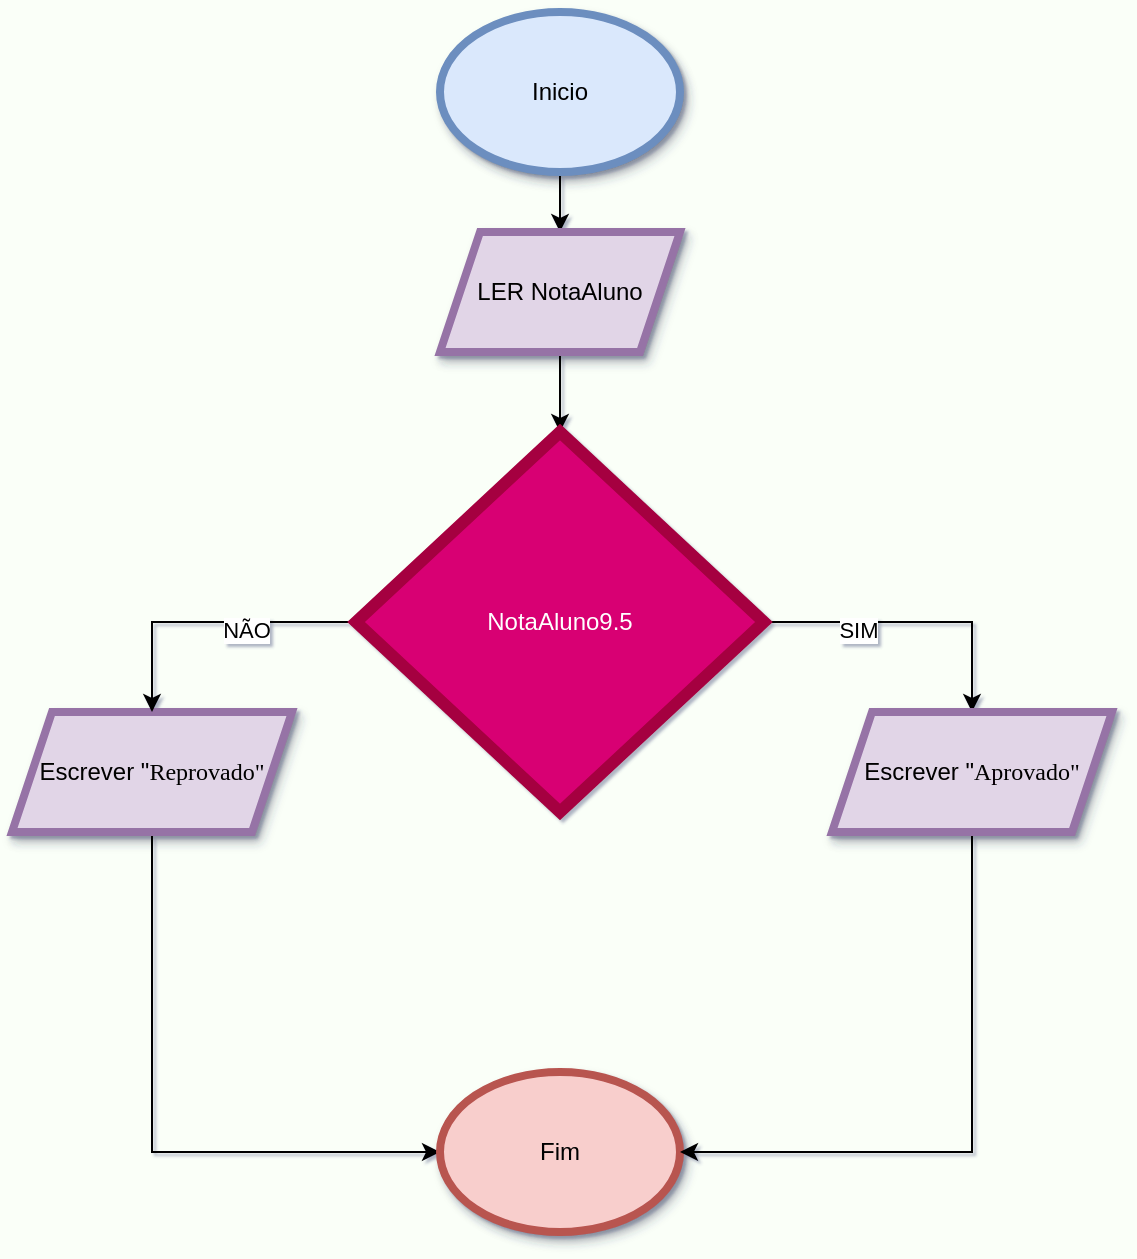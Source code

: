<mxfile version="28.2.3">
  <diagram name="Página-1" id="YWYwoeP4mRuZ2OBto-2d">
    <mxGraphModel dx="1426" dy="777" grid="1" gridSize="10" guides="1" tooltips="1" connect="1" arrows="1" fold="1" page="1" pageScale="1" pageWidth="827" pageHeight="1169" background="#FAFFF8" math="0" shadow="1">
      <root>
        <mxCell id="0" />
        <mxCell id="1" parent="0" />
        <mxCell id="ZH_kPXTmaQF38pL4gd3C-5" style="edgeStyle=orthogonalEdgeStyle;rounded=0;orthogonalLoop=1;jettySize=auto;html=1;" parent="1" source="ZH_kPXTmaQF38pL4gd3C-1" target="ZH_kPXTmaQF38pL4gd3C-4" edge="1">
          <mxGeometry relative="1" as="geometry" />
        </mxCell>
        <mxCell id="ZH_kPXTmaQF38pL4gd3C-1" value="Inicio" style="ellipse;whiteSpace=wrap;html=1;fillColor=#dae8fc;strokeColor=#6c8ebf;strokeWidth=4;shadow=1;" parent="1" vertex="1">
          <mxGeometry x="354" y="140" width="120" height="80" as="geometry" />
        </mxCell>
        <mxCell id="ZH_kPXTmaQF38pL4gd3C-8" style="edgeStyle=orthogonalEdgeStyle;rounded=0;orthogonalLoop=1;jettySize=auto;html=1;entryX=0.5;entryY=0;entryDx=0;entryDy=0;" parent="1" source="ZH_kPXTmaQF38pL4gd3C-4" edge="1">
          <mxGeometry relative="1" as="geometry">
            <mxPoint x="414" y="350" as="targetPoint" />
          </mxGeometry>
        </mxCell>
        <mxCell id="ZH_kPXTmaQF38pL4gd3C-4" value="LER NotaAluno" style="shape=parallelogram;perimeter=parallelogramPerimeter;whiteSpace=wrap;html=1;fixedSize=1;fillColor=#e1d5e7;strokeColor=#9673a6;strokeWidth=4;shadow=1;" parent="1" vertex="1">
          <mxGeometry x="354" y="250" width="120" height="60" as="geometry" />
        </mxCell>
        <mxCell id="MGrMMfSNfZaCyBNasD92-10" style="edgeStyle=orthogonalEdgeStyle;rounded=0;orthogonalLoop=1;jettySize=auto;html=1;exitX=0.5;exitY=1;exitDx=0;exitDy=0;entryX=0;entryY=0.5;entryDx=0;entryDy=0;" edge="1" parent="1" source="ZH_kPXTmaQF38pL4gd3C-9" target="ZH_kPXTmaQF38pL4gd3C-11">
          <mxGeometry relative="1" as="geometry" />
        </mxCell>
        <mxCell id="ZH_kPXTmaQF38pL4gd3C-9" value="Escrever &quot;&lt;font face=&quot;Times New Roman&quot;&gt;Reprovado&quot;&lt;/font&gt;" style="shape=parallelogram;perimeter=parallelogramPerimeter;whiteSpace=wrap;html=1;fixedSize=1;fillColor=#e1d5e7;strokeColor=#9673a6;strokeWidth=4;shadow=1;" parent="1" vertex="1">
          <mxGeometry x="140" y="490" width="140" height="60" as="geometry" />
        </mxCell>
        <mxCell id="ZH_kPXTmaQF38pL4gd3C-11" value="Fim" style="ellipse;whiteSpace=wrap;html=1;fillColor=#f8cecc;strokeColor=#b85450;strokeWidth=4;shadow=1;" parent="1" vertex="1">
          <mxGeometry x="354" y="670" width="120" height="80" as="geometry" />
        </mxCell>
        <mxCell id="MGrMMfSNfZaCyBNasD92-3" style="edgeStyle=orthogonalEdgeStyle;rounded=0;orthogonalLoop=1;jettySize=auto;html=1;entryX=0.5;entryY=0;entryDx=0;entryDy=0;" edge="1" parent="1" source="MGrMMfSNfZaCyBNasD92-1" target="ZH_kPXTmaQF38pL4gd3C-9">
          <mxGeometry relative="1" as="geometry">
            <Array as="points">
              <mxPoint x="210" y="445" />
            </Array>
          </mxGeometry>
        </mxCell>
        <mxCell id="MGrMMfSNfZaCyBNasD92-12" value="NÃO" style="edgeLabel;html=1;align=center;verticalAlign=middle;resizable=0;points=[];" vertex="1" connectable="0" parent="MGrMMfSNfZaCyBNasD92-3">
          <mxGeometry x="-0.252" y="4" relative="1" as="geometry">
            <mxPoint as="offset" />
          </mxGeometry>
        </mxCell>
        <mxCell id="MGrMMfSNfZaCyBNasD92-6" style="edgeStyle=orthogonalEdgeStyle;rounded=0;orthogonalLoop=1;jettySize=auto;html=1;entryX=0.5;entryY=0;entryDx=0;entryDy=0;" edge="1" parent="1" source="MGrMMfSNfZaCyBNasD92-1" target="MGrMMfSNfZaCyBNasD92-5">
          <mxGeometry relative="1" as="geometry" />
        </mxCell>
        <mxCell id="MGrMMfSNfZaCyBNasD92-11" value="SIM" style="edgeLabel;html=1;align=center;verticalAlign=middle;resizable=0;points=[];" vertex="1" connectable="0" parent="MGrMMfSNfZaCyBNasD92-6">
          <mxGeometry x="-0.369" y="-4" relative="1" as="geometry">
            <mxPoint as="offset" />
          </mxGeometry>
        </mxCell>
        <mxCell id="MGrMMfSNfZaCyBNasD92-1" value="NotaAluno9.5" style="rhombus;whiteSpace=wrap;html=1;fillColor=#d80073;fontColor=#ffffff;strokeColor=#A50040;strokeWidth=6;" vertex="1" parent="1">
          <mxGeometry x="312" y="350" width="204" height="190" as="geometry" />
        </mxCell>
        <mxCell id="MGrMMfSNfZaCyBNasD92-9" style="edgeStyle=orthogonalEdgeStyle;rounded=0;orthogonalLoop=1;jettySize=auto;html=1;entryX=1;entryY=0.5;entryDx=0;entryDy=0;" edge="1" parent="1" source="MGrMMfSNfZaCyBNasD92-5" target="ZH_kPXTmaQF38pL4gd3C-11">
          <mxGeometry relative="1" as="geometry">
            <Array as="points">
              <mxPoint x="620" y="710" />
            </Array>
          </mxGeometry>
        </mxCell>
        <mxCell id="MGrMMfSNfZaCyBNasD92-5" value="Escrever &quot;&lt;font face=&quot;Times New Roman&quot;&gt;Aprovado&quot;&lt;/font&gt;" style="shape=parallelogram;perimeter=parallelogramPerimeter;whiteSpace=wrap;html=1;fixedSize=1;fillColor=#e1d5e7;strokeColor=#9673a6;strokeWidth=4;shadow=1;" vertex="1" parent="1">
          <mxGeometry x="550" y="490" width="140" height="60" as="geometry" />
        </mxCell>
      </root>
    </mxGraphModel>
  </diagram>
</mxfile>
